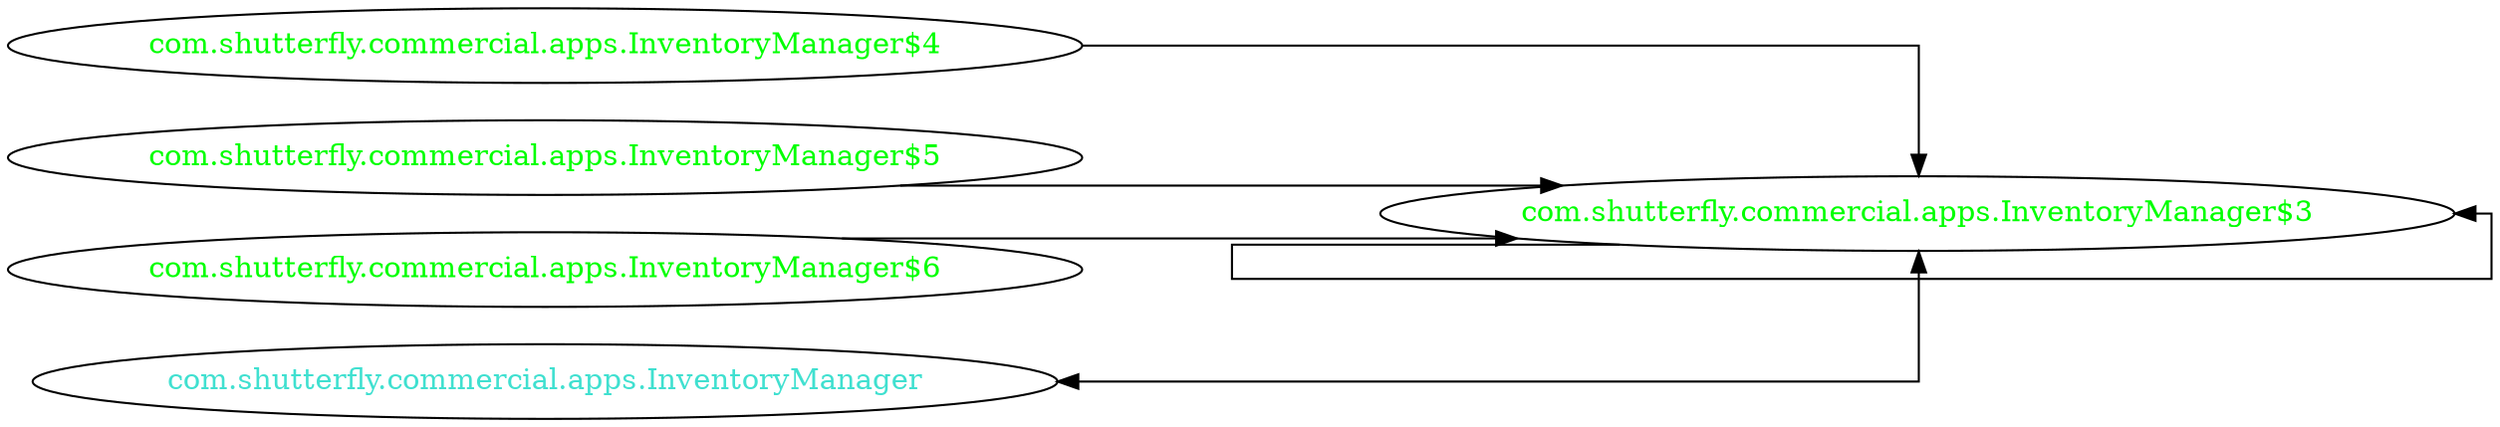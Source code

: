 digraph dependencyGraph {
 concentrate=true;
 ranksep="2.0";
 rankdir="LR"; 
 splines="ortho";
"com.shutterfly.commercial.apps.InventoryManager$3" [fontcolor="red"];
"com.shutterfly.commercial.apps.InventoryManager$3" [ fontcolor="green" ];
"com.shutterfly.commercial.apps.InventoryManager$3"->"com.shutterfly.commercial.apps.InventoryManager$3";
"com.shutterfly.commercial.apps.InventoryManager$4" [ fontcolor="green" ];
"com.shutterfly.commercial.apps.InventoryManager$4"->"com.shutterfly.commercial.apps.InventoryManager$3";
"com.shutterfly.commercial.apps.InventoryManager$5" [ fontcolor="green" ];
"com.shutterfly.commercial.apps.InventoryManager$5"->"com.shutterfly.commercial.apps.InventoryManager$3";
"com.shutterfly.commercial.apps.InventoryManager$6" [ fontcolor="green" ];
"com.shutterfly.commercial.apps.InventoryManager$6"->"com.shutterfly.commercial.apps.InventoryManager$3";
"com.shutterfly.commercial.apps.InventoryManager" [ fontcolor="turquoise" ];
"com.shutterfly.commercial.apps.InventoryManager"->"com.shutterfly.commercial.apps.InventoryManager$3" [dir=both];
}